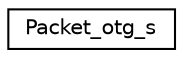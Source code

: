 digraph "Graphical Class Hierarchy"
{
 // LATEX_PDF_SIZE
  edge [fontname="Helvetica",fontsize="10",labelfontname="Helvetica",labelfontsize="10"];
  node [fontname="Helvetica",fontsize="10",shape=record];
  rankdir="LR";
  Node0 [label="Packet_otg_s",height=0.2,width=0.4,color="black", fillcolor="white", style="filled",URL="$structPacket__otg__s.html",tooltip="sybframe type : DL, UL, SF,"];
}
